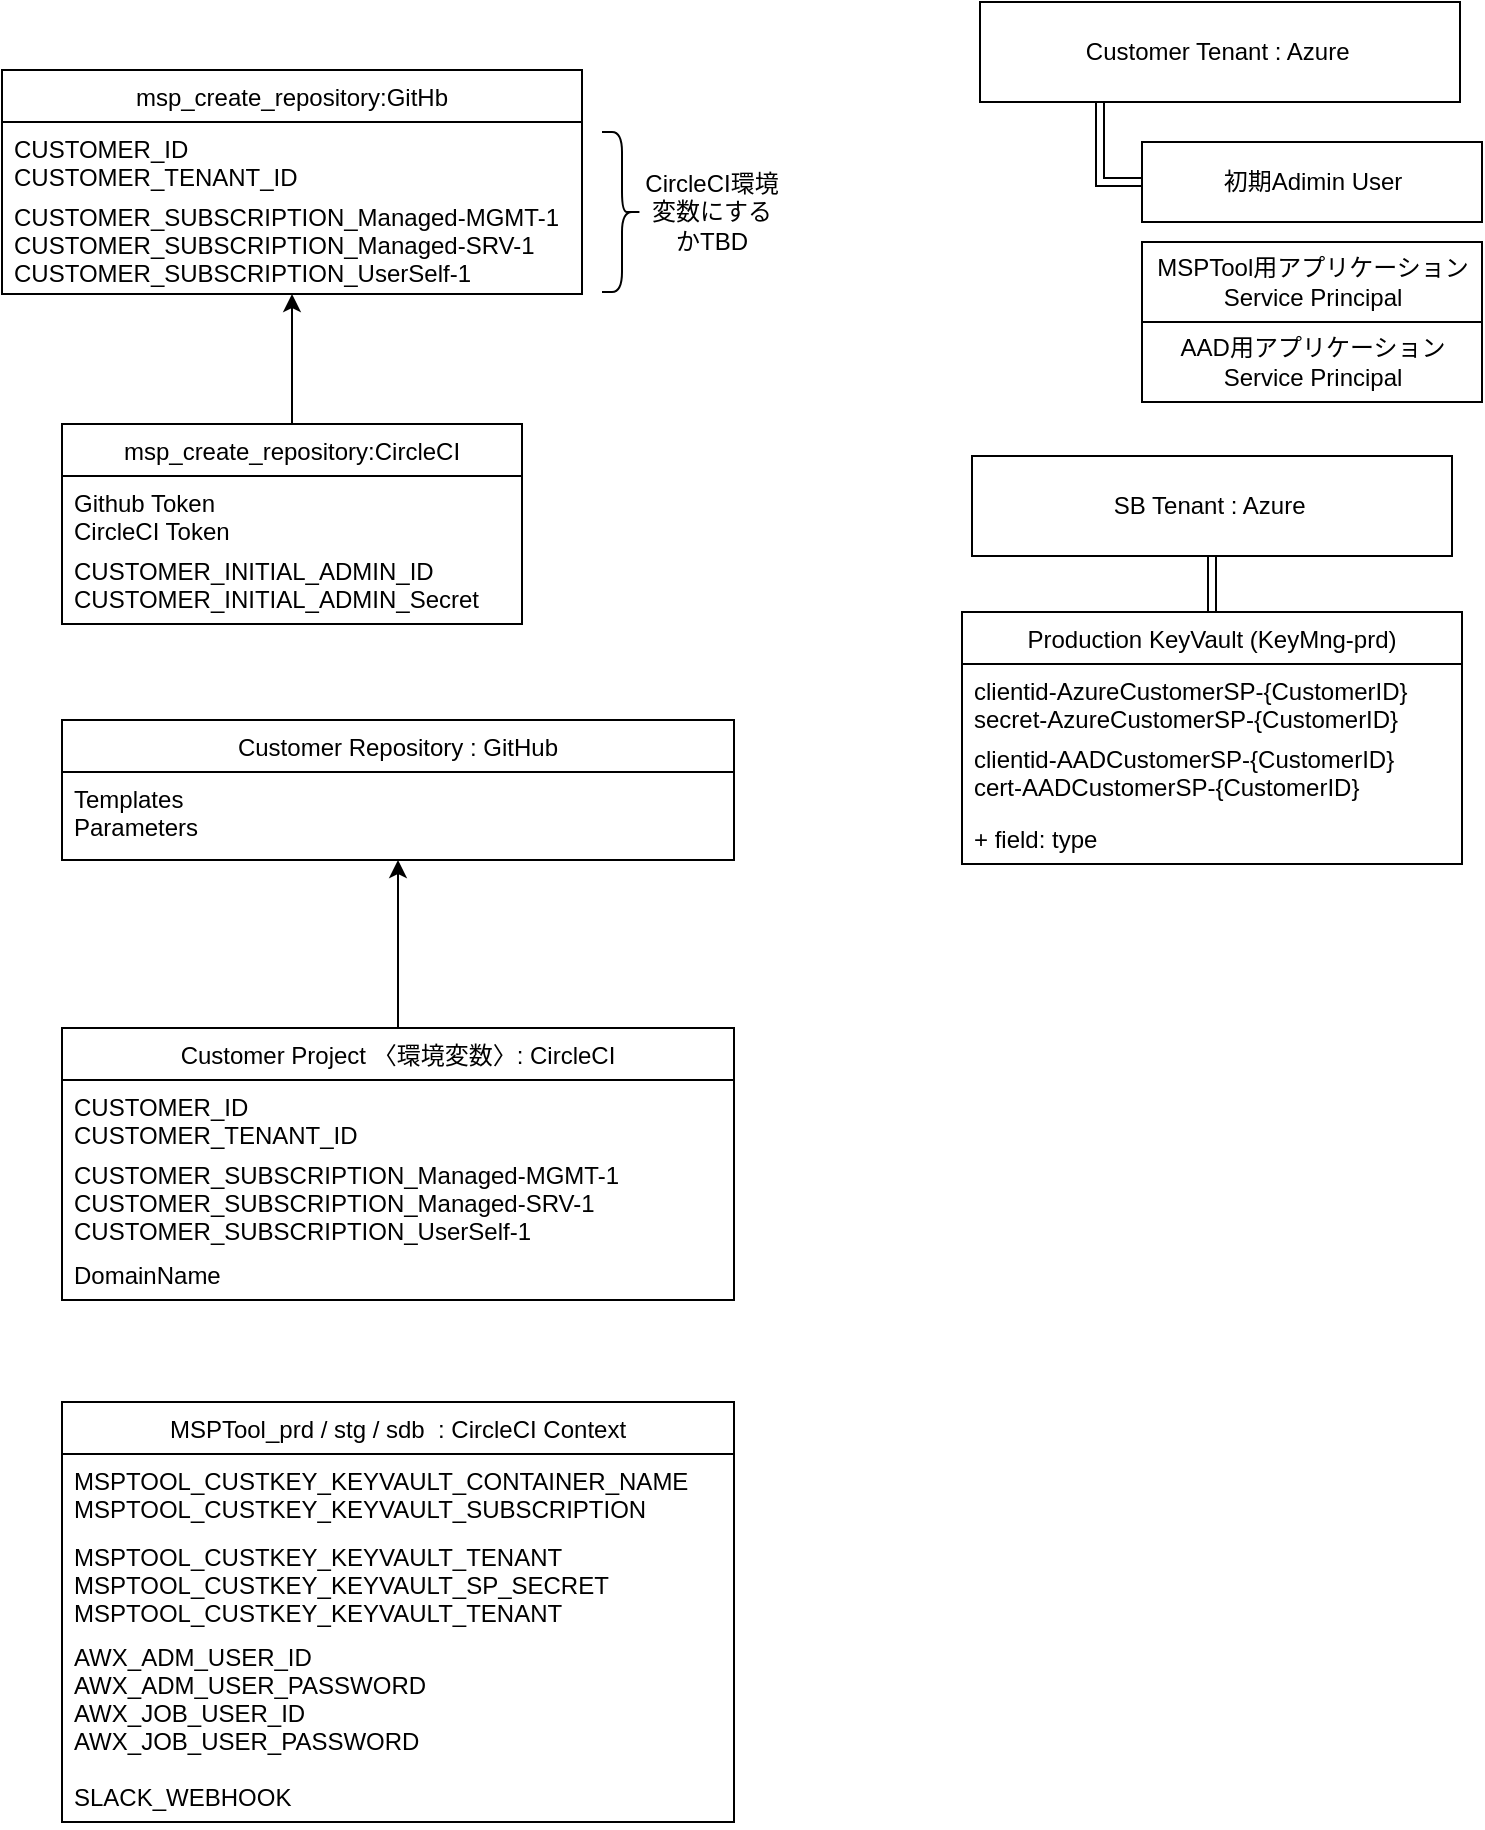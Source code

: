 <mxfile version="12.8.1" type="github">
  <diagram id="P5GaY6llUOyP0zUPhSW4" name="ページ1">
    <mxGraphModel dx="1022" dy="437" grid="1" gridSize="10" guides="1" tooltips="1" connect="1" arrows="1" fold="1" page="1" pageScale="1" pageWidth="827" pageHeight="1169" math="0" shadow="0">
      <root>
        <mxCell id="0" />
        <mxCell id="1" parent="0" />
        <mxCell id="S7QVg3ZZSSZPas2lcmrq-1" value="msp_create_repository:GitHb" style="swimlane;fontStyle=0;childLayout=stackLayout;horizontal=1;startSize=26;fillColor=none;horizontalStack=0;resizeParent=1;resizeParentMax=0;resizeLast=0;collapsible=1;marginBottom=0;" parent="1" vertex="1">
          <mxGeometry x="70" y="79" width="290" height="112" as="geometry" />
        </mxCell>
        <mxCell id="S7QVg3ZZSSZPas2lcmrq-2" value="CUSTOMER_ID&#xa;CUSTOMER_TENANT_ID" style="text;strokeColor=none;fillColor=none;align=left;verticalAlign=top;spacingLeft=4;spacingRight=4;overflow=hidden;rotatable=0;points=[[0,0.5],[1,0.5]];portConstraint=eastwest;" parent="S7QVg3ZZSSZPas2lcmrq-1" vertex="1">
          <mxGeometry y="26" width="290" height="34" as="geometry" />
        </mxCell>
        <mxCell id="S7QVg3ZZSSZPas2lcmrq-4" value="CUSTOMER_SUBSCRIPTION_Managed-MGMT-1&#xa;CUSTOMER_SUBSCRIPTION_Managed-SRV-1&#xa;CUSTOMER_SUBSCRIPTION_UserSelf-1" style="text;strokeColor=none;fillColor=none;align=left;verticalAlign=top;spacingLeft=4;spacingRight=4;overflow=hidden;rotatable=0;points=[[0,0.5],[1,0.5]];portConstraint=eastwest;" parent="S7QVg3ZZSSZPas2lcmrq-1" vertex="1">
          <mxGeometry y="60" width="290" height="52" as="geometry" />
        </mxCell>
        <mxCell id="CM9sQIWE9t5lUVxzC3yI-15" style="edgeStyle=orthogonalEdgeStyle;rounded=0;orthogonalLoop=1;jettySize=auto;html=1;exitX=0.5;exitY=0;exitDx=0;exitDy=0;" edge="1" parent="1" source="S7QVg3ZZSSZPas2lcmrq-5" target="S7QVg3ZZSSZPas2lcmrq-1">
          <mxGeometry relative="1" as="geometry" />
        </mxCell>
        <mxCell id="S7QVg3ZZSSZPas2lcmrq-5" value="msp_create_repository:CircleCI" style="swimlane;fontStyle=0;childLayout=stackLayout;horizontal=1;startSize=26;fillColor=none;horizontalStack=0;resizeParent=1;resizeParentMax=0;resizeLast=0;collapsible=1;marginBottom=0;" parent="1" vertex="1">
          <mxGeometry x="100" y="256" width="230" height="100" as="geometry" />
        </mxCell>
        <mxCell id="S7QVg3ZZSSZPas2lcmrq-6" value="Github Token&#xa;CircleCI Token" style="text;strokeColor=none;fillColor=none;align=left;verticalAlign=top;spacingLeft=4;spacingRight=4;overflow=hidden;rotatable=0;points=[[0,0.5],[1,0.5]];portConstraint=eastwest;" parent="S7QVg3ZZSSZPas2lcmrq-5" vertex="1">
          <mxGeometry y="26" width="230" height="34" as="geometry" />
        </mxCell>
        <mxCell id="S7QVg3ZZSSZPas2lcmrq-8" value="CUSTOMER_INITIAL_ADMIN_ID&#xa;CUSTOMER_INITIAL_ADMIN_Secret&#xa;" style="text;strokeColor=none;fillColor=none;align=left;verticalAlign=top;spacingLeft=4;spacingRight=4;overflow=hidden;rotatable=0;points=[[0,0.5],[1,0.5]];portConstraint=eastwest;" parent="S7QVg3ZZSSZPas2lcmrq-5" vertex="1">
          <mxGeometry y="60" width="230" height="40" as="geometry" />
        </mxCell>
        <mxCell id="S7QVg3ZZSSZPas2lcmrq-12" value="MSPTool_prd / stg / sdb  : CircleCI Context" style="swimlane;fontStyle=0;childLayout=stackLayout;horizontal=1;startSize=26;fillColor=none;horizontalStack=0;resizeParent=1;resizeParentMax=0;resizeLast=0;collapsible=1;marginBottom=0;" parent="1" vertex="1">
          <mxGeometry x="100" y="745" width="336" height="210" as="geometry" />
        </mxCell>
        <mxCell id="S7QVg3ZZSSZPas2lcmrq-16" value="MSPTOOL_CUSTKEY_KEYVAULT_CONTAINER_NAME&#xa;MSPTOOL_CUSTKEY_KEYVAULT_SUBSCRIPTION" style="text;strokeColor=none;fillColor=none;align=left;verticalAlign=top;spacingLeft=4;spacingRight=4;overflow=hidden;rotatable=0;points=[[0,0.5],[1,0.5]];portConstraint=eastwest;" parent="S7QVg3ZZSSZPas2lcmrq-12" vertex="1">
          <mxGeometry y="26" width="336" height="38" as="geometry" />
        </mxCell>
        <mxCell id="S7QVg3ZZSSZPas2lcmrq-15" value="MSPTOOL_CUSTKEY_KEYVAULT_TENANT&#xa;MSPTOOL_CUSTKEY_KEYVAULT_SP_SECRET&#xa;MSPTOOL_CUSTKEY_KEYVAULT_TENANT" style="text;strokeColor=none;fillColor=none;align=left;verticalAlign=top;spacingLeft=4;spacingRight=4;overflow=hidden;rotatable=0;points=[[0,0.5],[1,0.5]];portConstraint=eastwest;" parent="S7QVg3ZZSSZPas2lcmrq-12" vertex="1">
          <mxGeometry y="64" width="336" height="50" as="geometry" />
        </mxCell>
        <mxCell id="S7QVg3ZZSSZPas2lcmrq-17" value="AWX_ADM_USER_ID&#xa;AWX_ADM_USER_PASSWORD&#xa;AWX_JOB_USER_ID&#xa;AWX_JOB_USER_PASSWORD" style="text;strokeColor=none;fillColor=none;align=left;verticalAlign=top;spacingLeft=4;spacingRight=4;overflow=hidden;rotatable=0;points=[[0,0.5],[1,0.5]];portConstraint=eastwest;" parent="S7QVg3ZZSSZPas2lcmrq-12" vertex="1">
          <mxGeometry y="114" width="336" height="70" as="geometry" />
        </mxCell>
        <mxCell id="CM9sQIWE9t5lUVxzC3yI-5" value="SLACK_WEBHOOK" style="text;strokeColor=none;fillColor=none;align=left;verticalAlign=top;spacingLeft=4;spacingRight=4;overflow=hidden;rotatable=0;points=[[0,0.5],[1,0.5]];portConstraint=eastwest;" vertex="1" parent="S7QVg3ZZSSZPas2lcmrq-12">
          <mxGeometry y="184" width="336" height="26" as="geometry" />
        </mxCell>
        <mxCell id="CM9sQIWE9t5lUVxzC3yI-17" style="edgeStyle=orthogonalEdgeStyle;rounded=0;orthogonalLoop=1;jettySize=auto;html=1;exitX=0.5;exitY=0;exitDx=0;exitDy=0;" edge="1" parent="1" source="S7QVg3ZZSSZPas2lcmrq-18" target="CM9sQIWE9t5lUVxzC3yI-10">
          <mxGeometry relative="1" as="geometry" />
        </mxCell>
        <mxCell id="S7QVg3ZZSSZPas2lcmrq-18" value="Customer Project 〈環境変数〉: CircleCI" style="swimlane;fontStyle=0;childLayout=stackLayout;horizontal=1;startSize=26;fillColor=none;horizontalStack=0;resizeParent=1;resizeParentMax=0;resizeLast=0;collapsible=1;marginBottom=0;" parent="1" vertex="1">
          <mxGeometry x="100" y="558" width="336" height="136" as="geometry" />
        </mxCell>
        <mxCell id="S7QVg3ZZSSZPas2lcmrq-19" value="CUSTOMER_ID&#xa;CUSTOMER_TENANT_ID" style="text;strokeColor=none;fillColor=none;align=left;verticalAlign=top;spacingLeft=4;spacingRight=4;overflow=hidden;rotatable=0;points=[[0,0.5],[1,0.5]];portConstraint=eastwest;" parent="S7QVg3ZZSSZPas2lcmrq-18" vertex="1">
          <mxGeometry y="26" width="336" height="34" as="geometry" />
        </mxCell>
        <mxCell id="S7QVg3ZZSSZPas2lcmrq-20" value="CUSTOMER_SUBSCRIPTION_Managed-MGMT-1&#xa;CUSTOMER_SUBSCRIPTION_Managed-SRV-1&#xa;CUSTOMER_SUBSCRIPTION_UserSelf-1" style="text;strokeColor=none;fillColor=none;align=left;verticalAlign=top;spacingLeft=4;spacingRight=4;overflow=hidden;rotatable=0;points=[[0,0.5],[1,0.5]];portConstraint=eastwest;" parent="S7QVg3ZZSSZPas2lcmrq-18" vertex="1">
          <mxGeometry y="60" width="336" height="50" as="geometry" />
        </mxCell>
        <mxCell id="S7QVg3ZZSSZPas2lcmrq-22" value="DomainName" style="text;strokeColor=none;fillColor=none;align=left;verticalAlign=top;spacingLeft=4;spacingRight=4;overflow=hidden;rotatable=0;points=[[0,0.5],[1,0.5]];portConstraint=eastwest;" parent="S7QVg3ZZSSZPas2lcmrq-18" vertex="1">
          <mxGeometry y="110" width="336" height="26" as="geometry" />
        </mxCell>
        <mxCell id="S7QVg3ZZSSZPas2lcmrq-27" style="edgeStyle=orthogonalEdgeStyle;rounded=0;orthogonalLoop=1;jettySize=auto;html=1;exitX=0.25;exitY=1;exitDx=0;exitDy=0;entryX=0;entryY=0.5;entryDx=0;entryDy=0;shape=link;" parent="1" source="S7QVg3ZZSSZPas2lcmrq-23" target="S7QVg3ZZSSZPas2lcmrq-24" edge="1">
          <mxGeometry relative="1" as="geometry" />
        </mxCell>
        <mxCell id="S7QVg3ZZSSZPas2lcmrq-23" value="Customer Tenant : Azure&amp;nbsp;" style="html=1;" parent="1" vertex="1">
          <mxGeometry x="559" y="45" width="240" height="50" as="geometry" />
        </mxCell>
        <mxCell id="S7QVg3ZZSSZPas2lcmrq-24" value="初期Adimin User" style="html=1;" parent="1" vertex="1">
          <mxGeometry x="640" y="115" width="170" height="40" as="geometry" />
        </mxCell>
        <mxCell id="S7QVg3ZZSSZPas2lcmrq-25" value="MSPTool用アプリケーション&lt;br&gt;Service Principal" style="html=1;" parent="1" vertex="1">
          <mxGeometry x="640" y="165" width="170" height="40" as="geometry" />
        </mxCell>
        <mxCell id="S7QVg3ZZSSZPas2lcmrq-28" value="Production KeyVault (KeyMng-prd)" style="swimlane;fontStyle=0;childLayout=stackLayout;horizontal=1;startSize=26;fillColor=none;horizontalStack=0;resizeParent=1;resizeParentMax=0;resizeLast=0;collapsible=1;marginBottom=0;" parent="1" vertex="1">
          <mxGeometry x="550" y="350" width="250" height="126" as="geometry" />
        </mxCell>
        <mxCell id="S7QVg3ZZSSZPas2lcmrq-29" value="clientid-AzureCustomerSP-{CustomerID}&#xa;secret-AzureCustomerSP-{CustomerID}" style="text;strokeColor=none;fillColor=none;align=left;verticalAlign=top;spacingLeft=4;spacingRight=4;overflow=hidden;rotatable=0;points=[[0,0.5],[1,0.5]];portConstraint=eastwest;" parent="S7QVg3ZZSSZPas2lcmrq-28" vertex="1">
          <mxGeometry y="26" width="250" height="34" as="geometry" />
        </mxCell>
        <mxCell id="S7QVg3ZZSSZPas2lcmrq-30" value="clientid-AADCustomerSP-{CustomerID}&#xa;cert-AADCustomerSP-{CustomerID}" style="text;strokeColor=none;fillColor=none;align=left;verticalAlign=top;spacingLeft=4;spacingRight=4;overflow=hidden;rotatable=0;points=[[0,0.5],[1,0.5]];portConstraint=eastwest;" parent="S7QVg3ZZSSZPas2lcmrq-28" vertex="1">
          <mxGeometry y="60" width="250" height="40" as="geometry" />
        </mxCell>
        <mxCell id="S7QVg3ZZSSZPas2lcmrq-31" value="+ field: type" style="text;strokeColor=none;fillColor=none;align=left;verticalAlign=top;spacingLeft=4;spacingRight=4;overflow=hidden;rotatable=0;points=[[0,0.5],[1,0.5]];portConstraint=eastwest;" parent="S7QVg3ZZSSZPas2lcmrq-28" vertex="1">
          <mxGeometry y="100" width="250" height="26" as="geometry" />
        </mxCell>
        <mxCell id="CM9sQIWE9t5lUVxzC3yI-2" style="edgeStyle=orthogonalEdgeStyle;rounded=0;orthogonalLoop=1;jettySize=auto;html=1;exitX=0.5;exitY=1;exitDx=0;exitDy=0;shape=link;" edge="1" parent="1" source="S7QVg3ZZSSZPas2lcmrq-32" target="S7QVg3ZZSSZPas2lcmrq-28">
          <mxGeometry relative="1" as="geometry" />
        </mxCell>
        <mxCell id="S7QVg3ZZSSZPas2lcmrq-32" value="SB Tenant : Azure&amp;nbsp;" style="html=1;" parent="1" vertex="1">
          <mxGeometry x="555" y="272" width="240" height="50" as="geometry" />
        </mxCell>
        <mxCell id="CM9sQIWE9t5lUVxzC3yI-3" value="AAD用アプリケーション&lt;br&gt;Service Principal" style="html=1;" vertex="1" parent="1">
          <mxGeometry x="640" y="205" width="170" height="40" as="geometry" />
        </mxCell>
        <mxCell id="CM9sQIWE9t5lUVxzC3yI-10" value="Customer Repository : GitHub" style="swimlane;fontStyle=0;childLayout=stackLayout;horizontal=1;startSize=26;fillColor=none;horizontalStack=0;resizeParent=1;resizeParentMax=0;resizeLast=0;collapsible=1;marginBottom=0;" vertex="1" parent="1">
          <mxGeometry x="100" y="404" width="336" height="70" as="geometry" />
        </mxCell>
        <mxCell id="CM9sQIWE9t5lUVxzC3yI-13" value="Templates&#xa;Parameters" style="text;strokeColor=none;fillColor=none;align=left;verticalAlign=top;spacingLeft=4;spacingRight=4;overflow=hidden;rotatable=0;points=[[0,0.5],[1,0.5]];portConstraint=eastwest;" vertex="1" parent="CM9sQIWE9t5lUVxzC3yI-10">
          <mxGeometry y="26" width="336" height="44" as="geometry" />
        </mxCell>
        <mxCell id="CM9sQIWE9t5lUVxzC3yI-18" value="" style="shape=curlyBracket;whiteSpace=wrap;html=1;rounded=1;direction=west;" vertex="1" parent="1">
          <mxGeometry x="370" y="110" width="20" height="80" as="geometry" />
        </mxCell>
        <mxCell id="CM9sQIWE9t5lUVxzC3yI-19" value="CircleCI環境変数にするかTBD" style="text;html=1;strokeColor=none;fillColor=none;align=center;verticalAlign=middle;whiteSpace=wrap;rounded=0;" vertex="1" parent="1">
          <mxGeometry x="390" y="140" width="70" height="20" as="geometry" />
        </mxCell>
      </root>
    </mxGraphModel>
  </diagram>
</mxfile>
